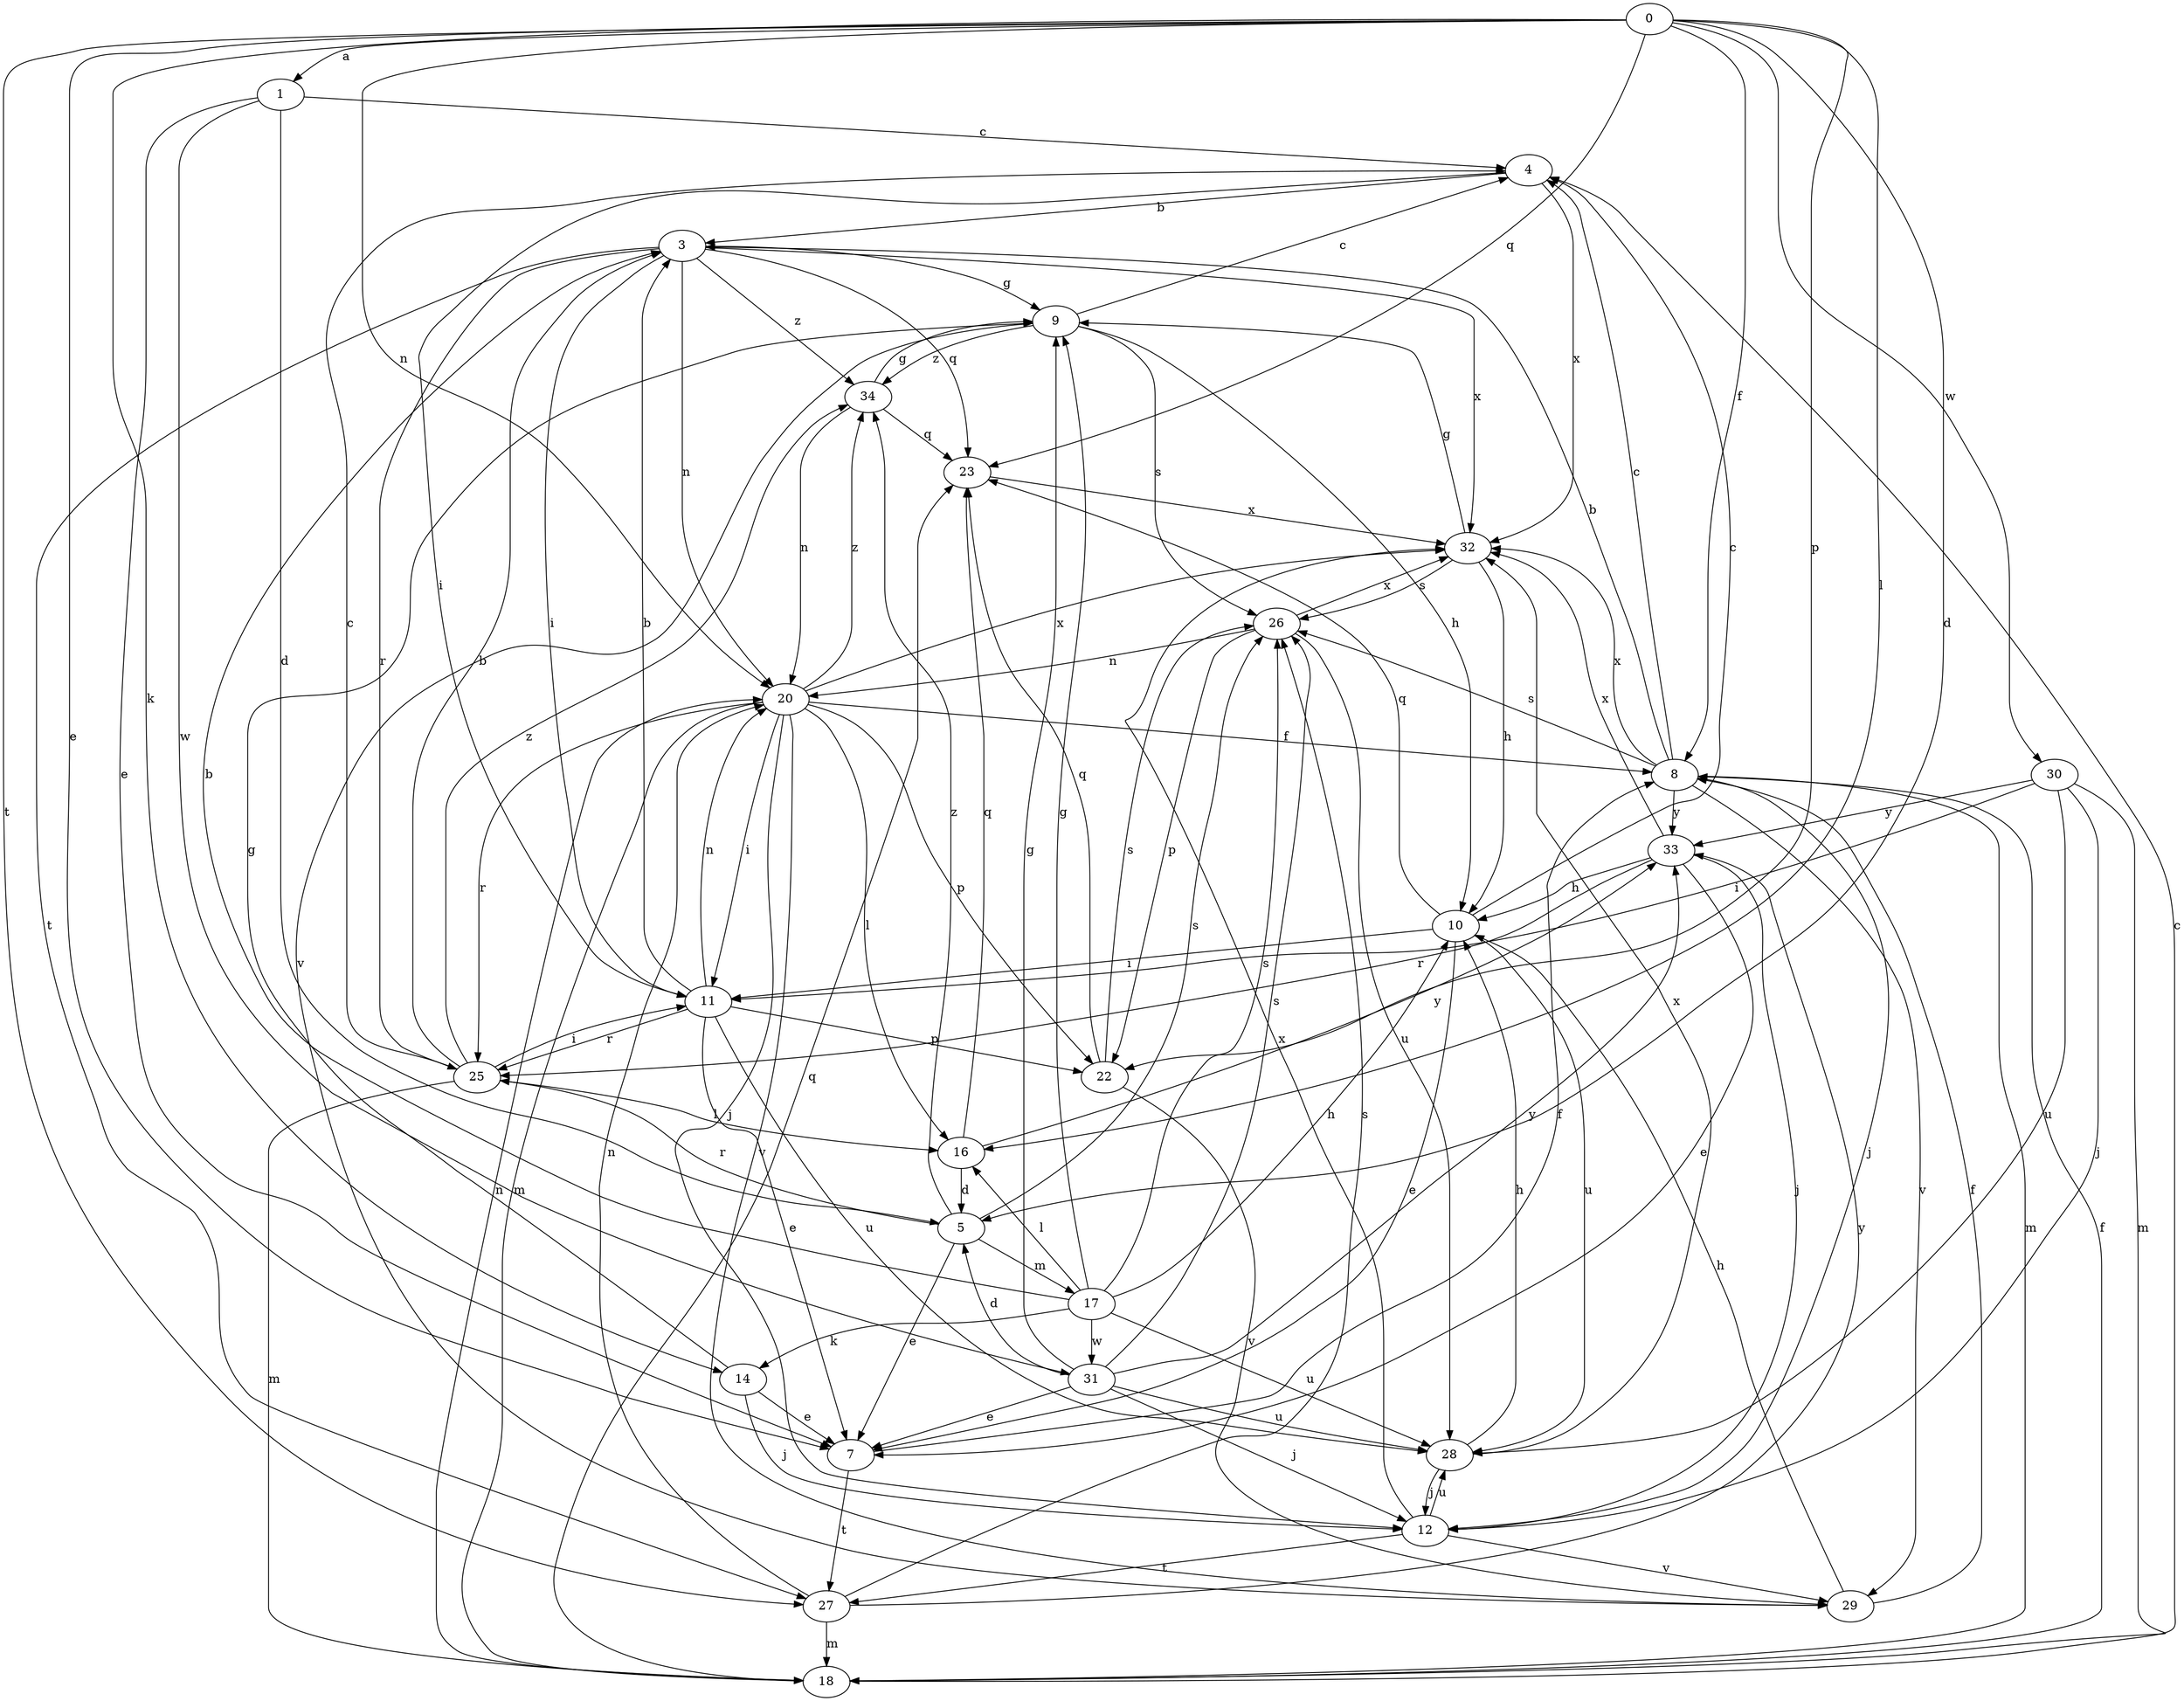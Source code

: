 strict digraph  {
0;
1;
3;
4;
5;
7;
8;
9;
10;
11;
12;
14;
16;
17;
18;
20;
22;
23;
25;
26;
27;
28;
29;
30;
31;
32;
33;
34;
0 -> 1  [label=a];
0 -> 5  [label=d];
0 -> 7  [label=e];
0 -> 8  [label=f];
0 -> 14  [label=k];
0 -> 16  [label=l];
0 -> 20  [label=n];
0 -> 22  [label=p];
0 -> 23  [label=q];
0 -> 27  [label=t];
0 -> 30  [label=w];
1 -> 4  [label=c];
1 -> 5  [label=d];
1 -> 7  [label=e];
1 -> 31  [label=w];
3 -> 9  [label=g];
3 -> 11  [label=i];
3 -> 20  [label=n];
3 -> 23  [label=q];
3 -> 25  [label=r];
3 -> 27  [label=t];
3 -> 32  [label=x];
3 -> 34  [label=z];
4 -> 3  [label=b];
4 -> 11  [label=i];
4 -> 32  [label=x];
5 -> 7  [label=e];
5 -> 17  [label=m];
5 -> 25  [label=r];
5 -> 26  [label=s];
5 -> 34  [label=z];
7 -> 8  [label=f];
7 -> 27  [label=t];
8 -> 3  [label=b];
8 -> 4  [label=c];
8 -> 12  [label=j];
8 -> 18  [label=m];
8 -> 26  [label=s];
8 -> 29  [label=v];
8 -> 32  [label=x];
8 -> 33  [label=y];
9 -> 4  [label=c];
9 -> 10  [label=h];
9 -> 26  [label=s];
9 -> 29  [label=v];
9 -> 34  [label=z];
10 -> 4  [label=c];
10 -> 7  [label=e];
10 -> 11  [label=i];
10 -> 23  [label=q];
10 -> 28  [label=u];
11 -> 3  [label=b];
11 -> 7  [label=e];
11 -> 20  [label=n];
11 -> 22  [label=p];
11 -> 25  [label=r];
11 -> 28  [label=u];
12 -> 27  [label=t];
12 -> 28  [label=u];
12 -> 29  [label=v];
12 -> 32  [label=x];
14 -> 7  [label=e];
14 -> 9  [label=g];
14 -> 12  [label=j];
16 -> 5  [label=d];
16 -> 23  [label=q];
16 -> 33  [label=y];
17 -> 3  [label=b];
17 -> 9  [label=g];
17 -> 10  [label=h];
17 -> 14  [label=k];
17 -> 16  [label=l];
17 -> 26  [label=s];
17 -> 28  [label=u];
17 -> 31  [label=w];
18 -> 4  [label=c];
18 -> 8  [label=f];
18 -> 20  [label=n];
18 -> 23  [label=q];
20 -> 8  [label=f];
20 -> 11  [label=i];
20 -> 12  [label=j];
20 -> 16  [label=l];
20 -> 18  [label=m];
20 -> 22  [label=p];
20 -> 25  [label=r];
20 -> 29  [label=v];
20 -> 32  [label=x];
20 -> 34  [label=z];
22 -> 23  [label=q];
22 -> 26  [label=s];
22 -> 29  [label=v];
23 -> 32  [label=x];
25 -> 3  [label=b];
25 -> 4  [label=c];
25 -> 11  [label=i];
25 -> 16  [label=l];
25 -> 18  [label=m];
25 -> 34  [label=z];
26 -> 20  [label=n];
26 -> 22  [label=p];
26 -> 28  [label=u];
26 -> 32  [label=x];
27 -> 18  [label=m];
27 -> 20  [label=n];
27 -> 26  [label=s];
27 -> 33  [label=y];
28 -> 10  [label=h];
28 -> 12  [label=j];
28 -> 32  [label=x];
29 -> 8  [label=f];
29 -> 10  [label=h];
30 -> 11  [label=i];
30 -> 12  [label=j];
30 -> 18  [label=m];
30 -> 28  [label=u];
30 -> 33  [label=y];
31 -> 5  [label=d];
31 -> 7  [label=e];
31 -> 9  [label=g];
31 -> 12  [label=j];
31 -> 26  [label=s];
31 -> 28  [label=u];
31 -> 33  [label=y];
32 -> 9  [label=g];
32 -> 10  [label=h];
32 -> 26  [label=s];
33 -> 7  [label=e];
33 -> 10  [label=h];
33 -> 12  [label=j];
33 -> 25  [label=r];
33 -> 32  [label=x];
34 -> 9  [label=g];
34 -> 20  [label=n];
34 -> 23  [label=q];
}
